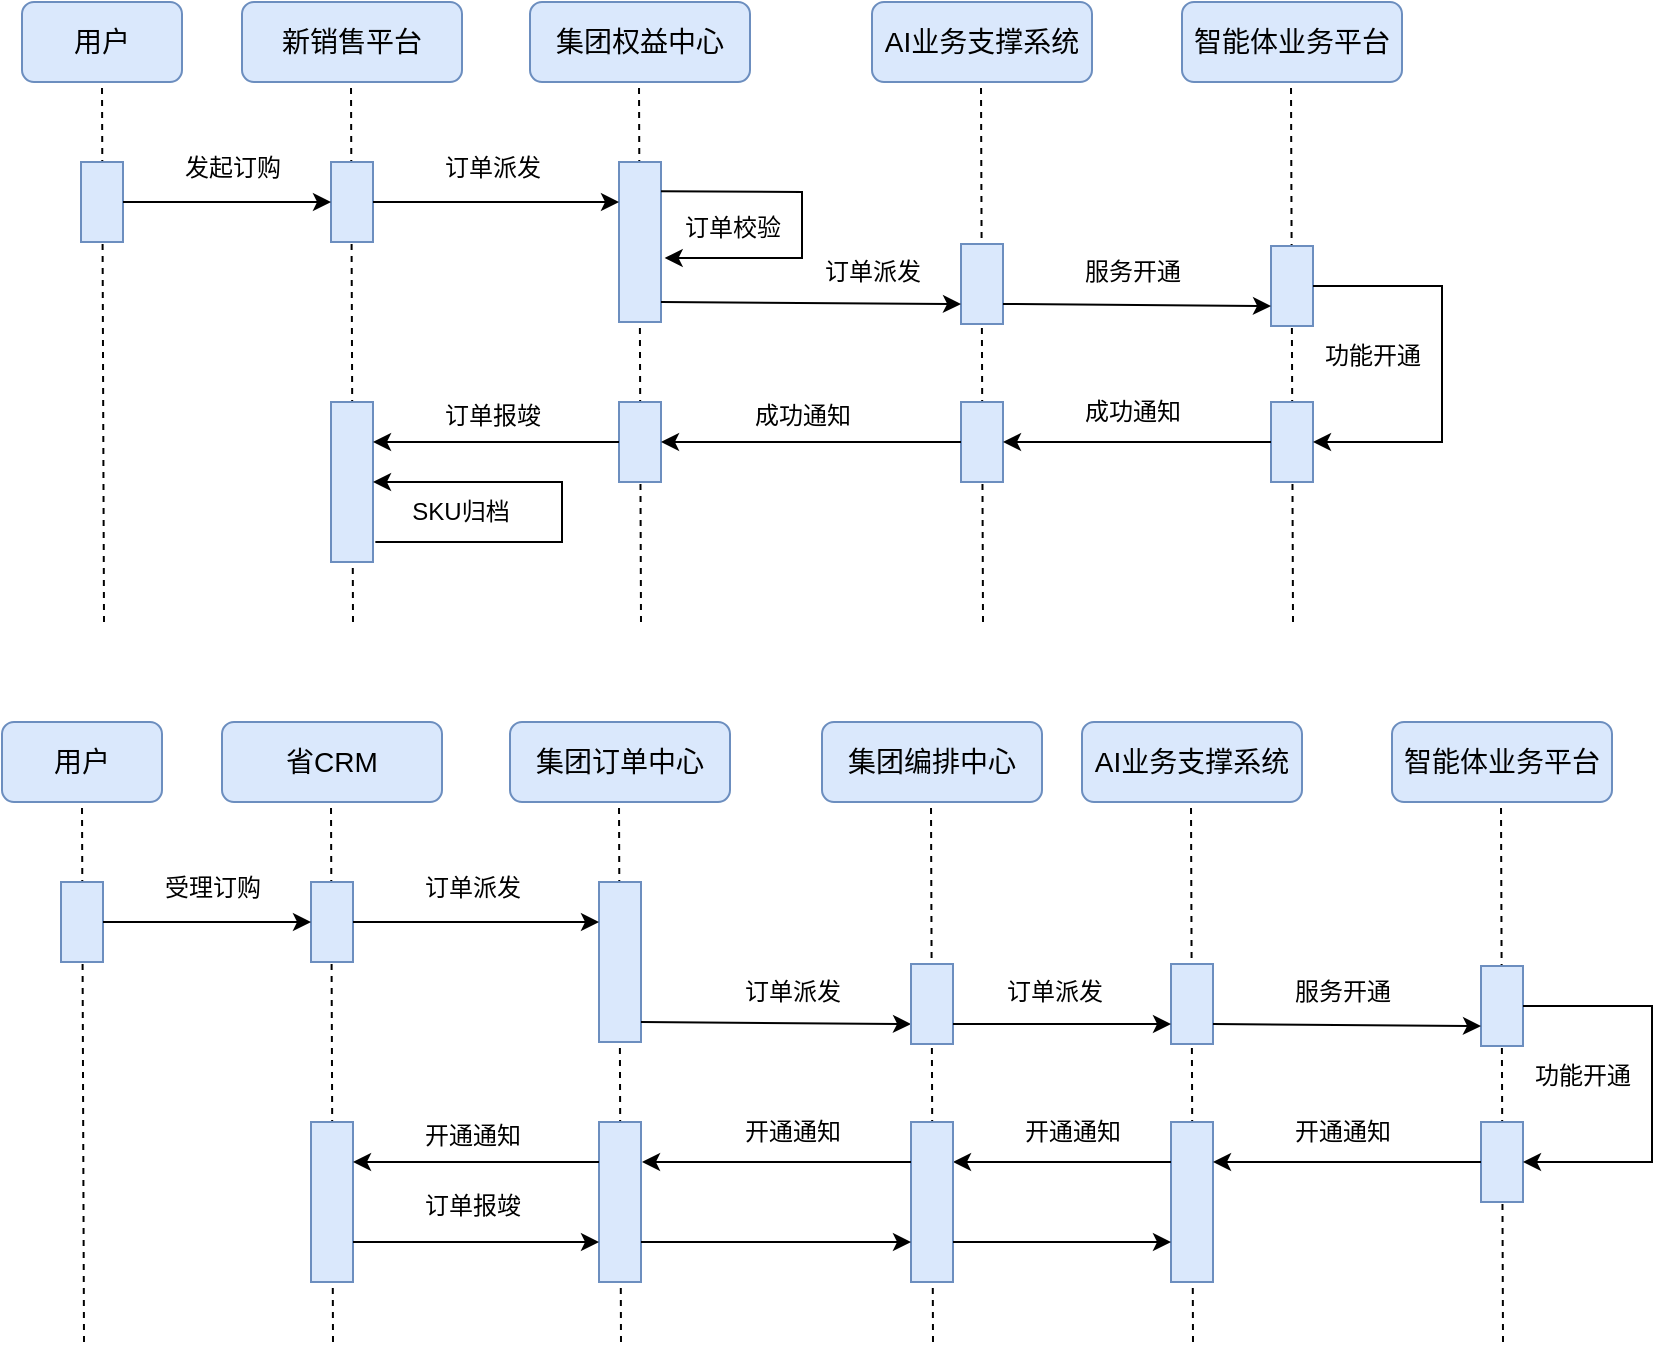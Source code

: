 <mxfile version="24.7.17">
  <diagram name="第 1 页" id="b0h1zRaE-A1s9AApytFO">
    <mxGraphModel dx="946" dy="627" grid="1" gridSize="10" guides="1" tooltips="1" connect="1" arrows="1" fold="1" page="1" pageScale="1" pageWidth="827" pageHeight="1169" math="0" shadow="0">
      <root>
        <mxCell id="0" />
        <mxCell id="1" parent="0" />
        <mxCell id="w9dNQzeAhyxX96FawgqJ-21" value="" style="endArrow=none;dashed=1;html=1;rounded=0;entryX=0.5;entryY=1;entryDx=0;entryDy=0;" edge="1" parent="1">
          <mxGeometry width="50" height="50" relative="1" as="geometry">
            <mxPoint x="685.5" y="470" as="sourcePoint" />
            <mxPoint x="684.5" y="200" as="targetPoint" />
          </mxGeometry>
        </mxCell>
        <mxCell id="w9dNQzeAhyxX96FawgqJ-20" value="" style="endArrow=none;dashed=1;html=1;rounded=0;entryX=0.5;entryY=1;entryDx=0;entryDy=0;" edge="1" parent="1">
          <mxGeometry width="50" height="50" relative="1" as="geometry">
            <mxPoint x="530.5" y="470" as="sourcePoint" />
            <mxPoint x="529.5" y="200" as="targetPoint" />
          </mxGeometry>
        </mxCell>
        <mxCell id="w9dNQzeAhyxX96FawgqJ-19" value="" style="endArrow=none;dashed=1;html=1;rounded=0;entryX=0.5;entryY=1;entryDx=0;entryDy=0;" edge="1" parent="1">
          <mxGeometry width="50" height="50" relative="1" as="geometry">
            <mxPoint x="359.5" y="470" as="sourcePoint" />
            <mxPoint x="358.5" y="200" as="targetPoint" />
          </mxGeometry>
        </mxCell>
        <mxCell id="w9dNQzeAhyxX96FawgqJ-18" value="" style="endArrow=none;dashed=1;html=1;rounded=0;entryX=0.5;entryY=1;entryDx=0;entryDy=0;" edge="1" parent="1">
          <mxGeometry width="50" height="50" relative="1" as="geometry">
            <mxPoint x="215.5" y="470" as="sourcePoint" />
            <mxPoint x="214.5" y="200" as="targetPoint" />
          </mxGeometry>
        </mxCell>
        <mxCell id="w9dNQzeAhyxX96FawgqJ-17" value="" style="endArrow=none;dashed=1;html=1;rounded=0;entryX=0.5;entryY=1;entryDx=0;entryDy=0;" edge="1" parent="1" target="w9dNQzeAhyxX96FawgqJ-1">
          <mxGeometry width="50" height="50" relative="1" as="geometry">
            <mxPoint x="91" y="470" as="sourcePoint" />
            <mxPoint x="451" y="300" as="targetPoint" />
          </mxGeometry>
        </mxCell>
        <mxCell id="w9dNQzeAhyxX96FawgqJ-1" value="&lt;font style=&quot;font-size: 14px;&quot;&gt;用户&lt;/font&gt;" style="rounded=1;whiteSpace=wrap;html=1;fillColor=#dae8fc;strokeColor=#6c8ebf;" vertex="1" parent="1">
          <mxGeometry x="50" y="160" width="80" height="40" as="geometry" />
        </mxCell>
        <mxCell id="w9dNQzeAhyxX96FawgqJ-2" value="&lt;font style=&quot;font-size: 14px;&quot;&gt;新销售平台&lt;/font&gt;" style="rounded=1;whiteSpace=wrap;html=1;fillColor=#dae8fc;strokeColor=#6c8ebf;" vertex="1" parent="1">
          <mxGeometry x="160" y="160" width="110" height="40" as="geometry" />
        </mxCell>
        <mxCell id="w9dNQzeAhyxX96FawgqJ-4" value="&lt;font style=&quot;font-size: 14px;&quot;&gt;AI业务支撑系统&lt;/font&gt;" style="rounded=1;whiteSpace=wrap;html=1;fillColor=#dae8fc;strokeColor=#6c8ebf;" vertex="1" parent="1">
          <mxGeometry x="475" y="160" width="110" height="40" as="geometry" />
        </mxCell>
        <mxCell id="w9dNQzeAhyxX96FawgqJ-5" value="&lt;font style=&quot;font-size: 14px;&quot;&gt;集团权益中心&lt;/font&gt;" style="rounded=1;whiteSpace=wrap;html=1;fillColor=#dae8fc;strokeColor=#6c8ebf;" vertex="1" parent="1">
          <mxGeometry x="304" y="160" width="110" height="40" as="geometry" />
        </mxCell>
        <mxCell id="w9dNQzeAhyxX96FawgqJ-6" value="&lt;font style=&quot;font-size: 14px;&quot;&gt;智能体业务平台&lt;/font&gt;" style="rounded=1;whiteSpace=wrap;html=1;fillColor=#dae8fc;strokeColor=#6c8ebf;" vertex="1" parent="1">
          <mxGeometry x="630" y="160" width="110" height="40" as="geometry" />
        </mxCell>
        <mxCell id="w9dNQzeAhyxX96FawgqJ-7" value="" style="rounded=0;whiteSpace=wrap;html=1;fillColor=#dae8fc;strokeColor=#6c8ebf;" vertex="1" parent="1">
          <mxGeometry x="79.5" y="240" width="21" height="40" as="geometry" />
        </mxCell>
        <mxCell id="w9dNQzeAhyxX96FawgqJ-8" value="" style="rounded=0;whiteSpace=wrap;html=1;fillColor=#dae8fc;strokeColor=#6c8ebf;" vertex="1" parent="1">
          <mxGeometry x="204.5" y="240" width="21" height="40" as="geometry" />
        </mxCell>
        <mxCell id="w9dNQzeAhyxX96FawgqJ-9" value="" style="rounded=0;whiteSpace=wrap;html=1;fillColor=#dae8fc;strokeColor=#6c8ebf;" vertex="1" parent="1">
          <mxGeometry x="348.5" y="240" width="21" height="80" as="geometry" />
        </mxCell>
        <mxCell id="w9dNQzeAhyxX96FawgqJ-10" value="" style="rounded=0;whiteSpace=wrap;html=1;fillColor=#dae8fc;strokeColor=#6c8ebf;" vertex="1" parent="1">
          <mxGeometry x="519.5" y="281" width="21" height="40" as="geometry" />
        </mxCell>
        <mxCell id="w9dNQzeAhyxX96FawgqJ-12" value="" style="rounded=0;whiteSpace=wrap;html=1;fillColor=#dae8fc;strokeColor=#6c8ebf;" vertex="1" parent="1">
          <mxGeometry x="674.5" y="282" width="21" height="40" as="geometry" />
        </mxCell>
        <mxCell id="w9dNQzeAhyxX96FawgqJ-13" value="" style="rounded=0;whiteSpace=wrap;html=1;fillColor=#dae8fc;strokeColor=#6c8ebf;" vertex="1" parent="1">
          <mxGeometry x="674.5" y="360" width="21" height="40" as="geometry" />
        </mxCell>
        <mxCell id="w9dNQzeAhyxX96FawgqJ-14" value="" style="rounded=0;whiteSpace=wrap;html=1;fillColor=#dae8fc;strokeColor=#6c8ebf;" vertex="1" parent="1">
          <mxGeometry x="519.5" y="360" width="21" height="40" as="geometry" />
        </mxCell>
        <mxCell id="w9dNQzeAhyxX96FawgqJ-15" value="" style="rounded=0;whiteSpace=wrap;html=1;fillColor=#dae8fc;strokeColor=#6c8ebf;" vertex="1" parent="1">
          <mxGeometry x="348.5" y="360" width="21" height="40" as="geometry" />
        </mxCell>
        <mxCell id="w9dNQzeAhyxX96FawgqJ-16" value="" style="rounded=0;whiteSpace=wrap;html=1;fillColor=#dae8fc;strokeColor=#6c8ebf;" vertex="1" parent="1">
          <mxGeometry x="204.5" y="360" width="21" height="80" as="geometry" />
        </mxCell>
        <mxCell id="w9dNQzeAhyxX96FawgqJ-22" value="" style="endArrow=classic;html=1;rounded=0;exitX=1;exitY=0.5;exitDx=0;exitDy=0;entryX=0;entryY=0.5;entryDx=0;entryDy=0;" edge="1" parent="1" source="w9dNQzeAhyxX96FawgqJ-7" target="w9dNQzeAhyxX96FawgqJ-8">
          <mxGeometry width="50" height="50" relative="1" as="geometry">
            <mxPoint x="390" y="350" as="sourcePoint" />
            <mxPoint x="160" y="310" as="targetPoint" />
          </mxGeometry>
        </mxCell>
        <mxCell id="w9dNQzeAhyxX96FawgqJ-23" value="发起订购" style="text;html=1;align=center;verticalAlign=middle;resizable=0;points=[];autosize=1;strokeColor=none;fillColor=none;" vertex="1" parent="1">
          <mxGeometry x="120" y="228" width="70" height="30" as="geometry" />
        </mxCell>
        <mxCell id="w9dNQzeAhyxX96FawgqJ-24" value="" style="endArrow=classic;html=1;rounded=0;exitX=1;exitY=0.5;exitDx=0;exitDy=0;entryX=0;entryY=0.25;entryDx=0;entryDy=0;" edge="1" parent="1" source="w9dNQzeAhyxX96FawgqJ-8" target="w9dNQzeAhyxX96FawgqJ-9">
          <mxGeometry width="50" height="50" relative="1" as="geometry">
            <mxPoint x="390" y="350" as="sourcePoint" />
            <mxPoint x="440" y="300" as="targetPoint" />
          </mxGeometry>
        </mxCell>
        <mxCell id="w9dNQzeAhyxX96FawgqJ-25" value="订单派发" style="text;html=1;align=center;verticalAlign=middle;resizable=0;points=[];autosize=1;strokeColor=none;fillColor=none;" vertex="1" parent="1">
          <mxGeometry x="250" y="228" width="70" height="30" as="geometry" />
        </mxCell>
        <mxCell id="w9dNQzeAhyxX96FawgqJ-26" value="" style="endArrow=classic;html=1;rounded=0;exitX=1;exitY=0.25;exitDx=0;exitDy=0;entryX=1.087;entryY=0.6;entryDx=0;entryDy=0;entryPerimeter=0;" edge="1" parent="1" target="w9dNQzeAhyxX96FawgqJ-9">
          <mxGeometry width="50" height="50" relative="1" as="geometry">
            <mxPoint x="369.5" y="254.68" as="sourcePoint" />
            <mxPoint x="470" y="270" as="targetPoint" />
            <Array as="points">
              <mxPoint x="440" y="255" />
              <mxPoint x="440" y="288" />
            </Array>
          </mxGeometry>
        </mxCell>
        <mxCell id="w9dNQzeAhyxX96FawgqJ-27" value="订单校验" style="text;html=1;align=center;verticalAlign=middle;resizable=0;points=[];autosize=1;strokeColor=none;fillColor=none;" vertex="1" parent="1">
          <mxGeometry x="369.5" y="258" width="70" height="30" as="geometry" />
        </mxCell>
        <mxCell id="w9dNQzeAhyxX96FawgqJ-28" value="订单派发" style="text;html=1;align=center;verticalAlign=middle;resizable=0;points=[];autosize=1;strokeColor=none;fillColor=none;" vertex="1" parent="1">
          <mxGeometry x="439.5" y="280" width="70" height="30" as="geometry" />
        </mxCell>
        <mxCell id="w9dNQzeAhyxX96FawgqJ-29" value="" style="endArrow=classic;html=1;rounded=0;exitX=1;exitY=0.5;exitDx=0;exitDy=0;entryX=0;entryY=0.75;entryDx=0;entryDy=0;" edge="1" parent="1" target="w9dNQzeAhyxX96FawgqJ-10">
          <mxGeometry width="50" height="50" relative="1" as="geometry">
            <mxPoint x="369.5" y="310" as="sourcePoint" />
            <mxPoint x="492.5" y="310" as="targetPoint" />
          </mxGeometry>
        </mxCell>
        <mxCell id="w9dNQzeAhyxX96FawgqJ-31" value="" style="endArrow=classic;html=1;rounded=0;entryX=0;entryY=0.75;entryDx=0;entryDy=0;exitX=1;exitY=0.75;exitDx=0;exitDy=0;" edge="1" parent="1" source="w9dNQzeAhyxX96FawgqJ-10" target="w9dNQzeAhyxX96FawgqJ-12">
          <mxGeometry width="50" height="50" relative="1" as="geometry">
            <mxPoint x="575" y="310" as="sourcePoint" />
            <mxPoint x="710" y="311" as="targetPoint" />
          </mxGeometry>
        </mxCell>
        <mxCell id="w9dNQzeAhyxX96FawgqJ-32" value="服务开通" style="text;html=1;align=center;verticalAlign=middle;resizable=0;points=[];autosize=1;strokeColor=none;fillColor=none;" vertex="1" parent="1">
          <mxGeometry x="570" y="280" width="70" height="30" as="geometry" />
        </mxCell>
        <mxCell id="w9dNQzeAhyxX96FawgqJ-33" value="" style="endArrow=classic;html=1;rounded=0;exitX=1;exitY=0.5;exitDx=0;exitDy=0;entryX=1;entryY=0.5;entryDx=0;entryDy=0;" edge="1" parent="1" source="w9dNQzeAhyxX96FawgqJ-12" target="w9dNQzeAhyxX96FawgqJ-13">
          <mxGeometry width="50" height="50" relative="1" as="geometry">
            <mxPoint x="720" y="340" as="sourcePoint" />
            <mxPoint x="720" y="400" as="targetPoint" />
            <Array as="points">
              <mxPoint x="760" y="302" />
              <mxPoint x="760" y="380" />
            </Array>
          </mxGeometry>
        </mxCell>
        <mxCell id="w9dNQzeAhyxX96FawgqJ-34" value="功能开通" style="text;html=1;align=center;verticalAlign=middle;resizable=0;points=[];autosize=1;strokeColor=none;fillColor=none;" vertex="1" parent="1">
          <mxGeometry x="690" y="322" width="70" height="30" as="geometry" />
        </mxCell>
        <mxCell id="w9dNQzeAhyxX96FawgqJ-35" value="" style="endArrow=classic;html=1;rounded=0;exitX=0;exitY=0.5;exitDx=0;exitDy=0;entryX=1;entryY=0.5;entryDx=0;entryDy=0;" edge="1" parent="1" source="w9dNQzeAhyxX96FawgqJ-13" target="w9dNQzeAhyxX96FawgqJ-14">
          <mxGeometry width="50" height="50" relative="1" as="geometry">
            <mxPoint x="390" y="350" as="sourcePoint" />
            <mxPoint x="440" y="300" as="targetPoint" />
          </mxGeometry>
        </mxCell>
        <mxCell id="w9dNQzeAhyxX96FawgqJ-36" value="成功通知" style="text;html=1;align=center;verticalAlign=middle;resizable=0;points=[];autosize=1;strokeColor=none;fillColor=none;" vertex="1" parent="1">
          <mxGeometry x="570" y="350" width="70" height="30" as="geometry" />
        </mxCell>
        <mxCell id="w9dNQzeAhyxX96FawgqJ-37" value="" style="endArrow=classic;html=1;rounded=0;exitX=0;exitY=0.5;exitDx=0;exitDy=0;entryX=1;entryY=0.5;entryDx=0;entryDy=0;" edge="1" parent="1" source="w9dNQzeAhyxX96FawgqJ-14" target="w9dNQzeAhyxX96FawgqJ-15">
          <mxGeometry width="50" height="50" relative="1" as="geometry">
            <mxPoint x="503.5" y="380" as="sourcePoint" />
            <mxPoint x="400" y="400" as="targetPoint" />
          </mxGeometry>
        </mxCell>
        <mxCell id="w9dNQzeAhyxX96FawgqJ-38" value="成功通知" style="text;html=1;align=center;verticalAlign=middle;resizable=0;points=[];autosize=1;strokeColor=none;fillColor=none;" vertex="1" parent="1">
          <mxGeometry x="405" y="352" width="70" height="30" as="geometry" />
        </mxCell>
        <mxCell id="w9dNQzeAhyxX96FawgqJ-39" value="" style="endArrow=classic;html=1;rounded=0;exitX=0;exitY=0.5;exitDx=0;exitDy=0;entryX=1;entryY=0.25;entryDx=0;entryDy=0;" edge="1" parent="1" source="w9dNQzeAhyxX96FawgqJ-15" target="w9dNQzeAhyxX96FawgqJ-16">
          <mxGeometry width="50" height="50" relative="1" as="geometry">
            <mxPoint x="338.5" y="382" as="sourcePoint" />
            <mxPoint x="204.5" y="382" as="targetPoint" />
          </mxGeometry>
        </mxCell>
        <mxCell id="w9dNQzeAhyxX96FawgqJ-40" value="订单报竣" style="text;html=1;align=center;verticalAlign=middle;resizable=0;points=[];autosize=1;strokeColor=none;fillColor=none;" vertex="1" parent="1">
          <mxGeometry x="250" y="352" width="70" height="30" as="geometry" />
        </mxCell>
        <mxCell id="w9dNQzeAhyxX96FawgqJ-42" value="" style="endArrow=classic;html=1;rounded=0;exitX=1.056;exitY=0.875;exitDx=0;exitDy=0;exitPerimeter=0;entryX=1;entryY=0.5;entryDx=0;entryDy=0;" edge="1" parent="1" source="w9dNQzeAhyxX96FawgqJ-16" target="w9dNQzeAhyxX96FawgqJ-16">
          <mxGeometry width="50" height="50" relative="1" as="geometry">
            <mxPoint x="390" y="350" as="sourcePoint" />
            <mxPoint x="240" y="400" as="targetPoint" />
            <Array as="points">
              <mxPoint x="320" y="430" />
              <mxPoint x="320" y="400" />
            </Array>
          </mxGeometry>
        </mxCell>
        <mxCell id="w9dNQzeAhyxX96FawgqJ-43" value="SKU归档" style="text;html=1;align=center;verticalAlign=middle;resizable=0;points=[];autosize=1;strokeColor=none;fillColor=none;" vertex="1" parent="1">
          <mxGeometry x="234" y="400" width="70" height="30" as="geometry" />
        </mxCell>
        <mxCell id="w9dNQzeAhyxX96FawgqJ-45" value="" style="endArrow=none;dashed=1;html=1;rounded=0;entryX=0.5;entryY=1;entryDx=0;entryDy=0;" edge="1" parent="1">
          <mxGeometry width="50" height="50" relative="1" as="geometry">
            <mxPoint x="790.5" y="830" as="sourcePoint" />
            <mxPoint x="789.5" y="560" as="targetPoint" />
          </mxGeometry>
        </mxCell>
        <mxCell id="w9dNQzeAhyxX96FawgqJ-46" value="" style="endArrow=none;dashed=1;html=1;rounded=0;entryX=0.5;entryY=1;entryDx=0;entryDy=0;" edge="1" parent="1">
          <mxGeometry width="50" height="50" relative="1" as="geometry">
            <mxPoint x="635.5" y="830" as="sourcePoint" />
            <mxPoint x="634.5" y="560" as="targetPoint" />
          </mxGeometry>
        </mxCell>
        <mxCell id="w9dNQzeAhyxX96FawgqJ-47" value="" style="endArrow=none;dashed=1;html=1;rounded=0;entryX=0.5;entryY=1;entryDx=0;entryDy=0;" edge="1" parent="1">
          <mxGeometry width="50" height="50" relative="1" as="geometry">
            <mxPoint x="349.5" y="830" as="sourcePoint" />
            <mxPoint x="348.5" y="560" as="targetPoint" />
          </mxGeometry>
        </mxCell>
        <mxCell id="w9dNQzeAhyxX96FawgqJ-48" value="" style="endArrow=none;dashed=1;html=1;rounded=0;entryX=0.5;entryY=1;entryDx=0;entryDy=0;" edge="1" parent="1">
          <mxGeometry width="50" height="50" relative="1" as="geometry">
            <mxPoint x="205.5" y="830" as="sourcePoint" />
            <mxPoint x="204.5" y="560" as="targetPoint" />
          </mxGeometry>
        </mxCell>
        <mxCell id="w9dNQzeAhyxX96FawgqJ-49" value="" style="endArrow=none;dashed=1;html=1;rounded=0;entryX=0.5;entryY=1;entryDx=0;entryDy=0;" edge="1" parent="1" target="w9dNQzeAhyxX96FawgqJ-50">
          <mxGeometry width="50" height="50" relative="1" as="geometry">
            <mxPoint x="81" y="830" as="sourcePoint" />
            <mxPoint x="441" y="660" as="targetPoint" />
          </mxGeometry>
        </mxCell>
        <mxCell id="w9dNQzeAhyxX96FawgqJ-50" value="&lt;font style=&quot;font-size: 14px;&quot;&gt;用户&lt;/font&gt;" style="rounded=1;whiteSpace=wrap;html=1;fillColor=#dae8fc;strokeColor=#6c8ebf;" vertex="1" parent="1">
          <mxGeometry x="40" y="520" width="80" height="40" as="geometry" />
        </mxCell>
        <mxCell id="w9dNQzeAhyxX96FawgqJ-51" value="&lt;font style=&quot;font-size: 14px;&quot;&gt;省CRM&lt;/font&gt;" style="rounded=1;whiteSpace=wrap;html=1;fillColor=#dae8fc;strokeColor=#6c8ebf;" vertex="1" parent="1">
          <mxGeometry x="150" y="520" width="110" height="40" as="geometry" />
        </mxCell>
        <mxCell id="w9dNQzeAhyxX96FawgqJ-52" value="&lt;font style=&quot;font-size: 14px;&quot;&gt;AI业务支撑系统&lt;/font&gt;" style="rounded=1;whiteSpace=wrap;html=1;fillColor=#dae8fc;strokeColor=#6c8ebf;" vertex="1" parent="1">
          <mxGeometry x="580" y="520" width="110" height="40" as="geometry" />
        </mxCell>
        <mxCell id="w9dNQzeAhyxX96FawgqJ-53" value="&lt;font style=&quot;font-size: 14px;&quot;&gt;集团订单中心&lt;/font&gt;" style="rounded=1;whiteSpace=wrap;html=1;fillColor=#dae8fc;strokeColor=#6c8ebf;" vertex="1" parent="1">
          <mxGeometry x="294" y="520" width="110" height="40" as="geometry" />
        </mxCell>
        <mxCell id="w9dNQzeAhyxX96FawgqJ-54" value="&lt;font style=&quot;font-size: 14px;&quot;&gt;智能体业务平台&lt;/font&gt;" style="rounded=1;whiteSpace=wrap;html=1;fillColor=#dae8fc;strokeColor=#6c8ebf;" vertex="1" parent="1">
          <mxGeometry x="735" y="520" width="110" height="40" as="geometry" />
        </mxCell>
        <mxCell id="w9dNQzeAhyxX96FawgqJ-55" value="" style="rounded=0;whiteSpace=wrap;html=1;fillColor=#dae8fc;strokeColor=#6c8ebf;" vertex="1" parent="1">
          <mxGeometry x="69.5" y="600" width="21" height="40" as="geometry" />
        </mxCell>
        <mxCell id="w9dNQzeAhyxX96FawgqJ-56" value="" style="rounded=0;whiteSpace=wrap;html=1;fillColor=#dae8fc;strokeColor=#6c8ebf;" vertex="1" parent="1">
          <mxGeometry x="194.5" y="600" width="21" height="40" as="geometry" />
        </mxCell>
        <mxCell id="w9dNQzeAhyxX96FawgqJ-57" value="" style="rounded=0;whiteSpace=wrap;html=1;fillColor=#dae8fc;strokeColor=#6c8ebf;" vertex="1" parent="1">
          <mxGeometry x="338.5" y="600" width="21" height="80" as="geometry" />
        </mxCell>
        <mxCell id="w9dNQzeAhyxX96FawgqJ-58" value="" style="rounded=0;whiteSpace=wrap;html=1;fillColor=#dae8fc;strokeColor=#6c8ebf;" vertex="1" parent="1">
          <mxGeometry x="624.5" y="641" width="21" height="40" as="geometry" />
        </mxCell>
        <mxCell id="w9dNQzeAhyxX96FawgqJ-59" value="" style="rounded=0;whiteSpace=wrap;html=1;fillColor=#dae8fc;strokeColor=#6c8ebf;" vertex="1" parent="1">
          <mxGeometry x="779.5" y="642" width="21" height="40" as="geometry" />
        </mxCell>
        <mxCell id="w9dNQzeAhyxX96FawgqJ-60" value="" style="rounded=0;whiteSpace=wrap;html=1;fillColor=#dae8fc;strokeColor=#6c8ebf;" vertex="1" parent="1">
          <mxGeometry x="779.5" y="720" width="21" height="40" as="geometry" />
        </mxCell>
        <mxCell id="w9dNQzeAhyxX96FawgqJ-61" value="" style="rounded=0;whiteSpace=wrap;html=1;fillColor=#dae8fc;strokeColor=#6c8ebf;" vertex="1" parent="1">
          <mxGeometry x="624.5" y="720" width="21" height="80" as="geometry" />
        </mxCell>
        <mxCell id="w9dNQzeAhyxX96FawgqJ-62" value="" style="rounded=0;whiteSpace=wrap;html=1;fillColor=#dae8fc;strokeColor=#6c8ebf;" vertex="1" parent="1">
          <mxGeometry x="338.5" y="720" width="21" height="80" as="geometry" />
        </mxCell>
        <mxCell id="w9dNQzeAhyxX96FawgqJ-63" value="" style="rounded=0;whiteSpace=wrap;html=1;fillColor=#dae8fc;strokeColor=#6c8ebf;" vertex="1" parent="1">
          <mxGeometry x="194.5" y="720" width="21" height="80" as="geometry" />
        </mxCell>
        <mxCell id="w9dNQzeAhyxX96FawgqJ-64" value="" style="endArrow=classic;html=1;rounded=0;exitX=1;exitY=0.5;exitDx=0;exitDy=0;entryX=0;entryY=0.5;entryDx=0;entryDy=0;" edge="1" parent="1" source="w9dNQzeAhyxX96FawgqJ-55" target="w9dNQzeAhyxX96FawgqJ-56">
          <mxGeometry width="50" height="50" relative="1" as="geometry">
            <mxPoint x="380" y="710" as="sourcePoint" />
            <mxPoint x="150" y="670" as="targetPoint" />
          </mxGeometry>
        </mxCell>
        <mxCell id="w9dNQzeAhyxX96FawgqJ-65" value="受理订购" style="text;html=1;align=center;verticalAlign=middle;resizable=0;points=[];autosize=1;strokeColor=none;fillColor=none;" vertex="1" parent="1">
          <mxGeometry x="110" y="588" width="70" height="30" as="geometry" />
        </mxCell>
        <mxCell id="w9dNQzeAhyxX96FawgqJ-66" value="" style="endArrow=classic;html=1;rounded=0;exitX=1;exitY=0.5;exitDx=0;exitDy=0;entryX=0;entryY=0.25;entryDx=0;entryDy=0;" edge="1" parent="1" source="w9dNQzeAhyxX96FawgqJ-56" target="w9dNQzeAhyxX96FawgqJ-57">
          <mxGeometry width="50" height="50" relative="1" as="geometry">
            <mxPoint x="380" y="710" as="sourcePoint" />
            <mxPoint x="430" y="660" as="targetPoint" />
          </mxGeometry>
        </mxCell>
        <mxCell id="w9dNQzeAhyxX96FawgqJ-67" value="订单派发" style="text;html=1;align=center;verticalAlign=middle;resizable=0;points=[];autosize=1;strokeColor=none;fillColor=none;" vertex="1" parent="1">
          <mxGeometry x="240" y="588" width="70" height="30" as="geometry" />
        </mxCell>
        <mxCell id="w9dNQzeAhyxX96FawgqJ-70" value="订单派发" style="text;html=1;align=center;verticalAlign=middle;resizable=0;points=[];autosize=1;strokeColor=none;fillColor=none;" vertex="1" parent="1">
          <mxGeometry x="400" y="640" width="70" height="30" as="geometry" />
        </mxCell>
        <mxCell id="w9dNQzeAhyxX96FawgqJ-71" value="" style="endArrow=classic;html=1;rounded=0;exitX=1;exitY=0.5;exitDx=0;exitDy=0;entryX=0;entryY=0.75;entryDx=0;entryDy=0;" edge="1" parent="1" target="w9dNQzeAhyxX96FawgqJ-91">
          <mxGeometry width="50" height="50" relative="1" as="geometry">
            <mxPoint x="359.5" y="670" as="sourcePoint" />
            <mxPoint x="482.5" y="670" as="targetPoint" />
          </mxGeometry>
        </mxCell>
        <mxCell id="w9dNQzeAhyxX96FawgqJ-72" value="" style="endArrow=classic;html=1;rounded=0;entryX=0;entryY=0.75;entryDx=0;entryDy=0;exitX=1;exitY=0.75;exitDx=0;exitDy=0;" edge="1" parent="1" source="w9dNQzeAhyxX96FawgqJ-58" target="w9dNQzeAhyxX96FawgqJ-59">
          <mxGeometry width="50" height="50" relative="1" as="geometry">
            <mxPoint x="680" y="670" as="sourcePoint" />
            <mxPoint x="815" y="671" as="targetPoint" />
          </mxGeometry>
        </mxCell>
        <mxCell id="w9dNQzeAhyxX96FawgqJ-73" value="服务开通" style="text;html=1;align=center;verticalAlign=middle;resizable=0;points=[];autosize=1;strokeColor=none;fillColor=none;" vertex="1" parent="1">
          <mxGeometry x="675" y="640" width="70" height="30" as="geometry" />
        </mxCell>
        <mxCell id="w9dNQzeAhyxX96FawgqJ-74" value="" style="endArrow=classic;html=1;rounded=0;exitX=1;exitY=0.5;exitDx=0;exitDy=0;entryX=1;entryY=0.5;entryDx=0;entryDy=0;" edge="1" parent="1" source="w9dNQzeAhyxX96FawgqJ-59" target="w9dNQzeAhyxX96FawgqJ-60">
          <mxGeometry width="50" height="50" relative="1" as="geometry">
            <mxPoint x="825" y="700" as="sourcePoint" />
            <mxPoint x="825" y="760" as="targetPoint" />
            <Array as="points">
              <mxPoint x="865" y="662" />
              <mxPoint x="865" y="740" />
            </Array>
          </mxGeometry>
        </mxCell>
        <mxCell id="w9dNQzeAhyxX96FawgqJ-75" value="功能开通" style="text;html=1;align=center;verticalAlign=middle;resizable=0;points=[];autosize=1;strokeColor=none;fillColor=none;" vertex="1" parent="1">
          <mxGeometry x="795" y="682" width="70" height="30" as="geometry" />
        </mxCell>
        <mxCell id="w9dNQzeAhyxX96FawgqJ-76" value="" style="endArrow=classic;html=1;rounded=0;exitX=0;exitY=0.5;exitDx=0;exitDy=0;entryX=1;entryY=0.25;entryDx=0;entryDy=0;" edge="1" parent="1" source="w9dNQzeAhyxX96FawgqJ-60" target="w9dNQzeAhyxX96FawgqJ-61">
          <mxGeometry width="50" height="50" relative="1" as="geometry">
            <mxPoint x="495" y="710" as="sourcePoint" />
            <mxPoint x="545" y="660" as="targetPoint" />
          </mxGeometry>
        </mxCell>
        <mxCell id="w9dNQzeAhyxX96FawgqJ-77" value="开通通知" style="text;html=1;align=center;verticalAlign=middle;resizable=0;points=[];autosize=1;strokeColor=none;fillColor=none;" vertex="1" parent="1">
          <mxGeometry x="675" y="710" width="70" height="30" as="geometry" />
        </mxCell>
        <mxCell id="w9dNQzeAhyxX96FawgqJ-78" value="" style="endArrow=classic;html=1;rounded=0;exitX=0;exitY=0.25;exitDx=0;exitDy=0;entryX=1;entryY=0.25;entryDx=0;entryDy=0;" edge="1" parent="1" source="w9dNQzeAhyxX96FawgqJ-61" target="w9dNQzeAhyxX96FawgqJ-92">
          <mxGeometry width="50" height="50" relative="1" as="geometry">
            <mxPoint x="493.5" y="740" as="sourcePoint" />
            <mxPoint x="390" y="760" as="targetPoint" />
          </mxGeometry>
        </mxCell>
        <mxCell id="w9dNQzeAhyxX96FawgqJ-79" value="开通通知" style="text;html=1;align=center;verticalAlign=middle;resizable=0;points=[];autosize=1;strokeColor=none;fillColor=none;" vertex="1" parent="1">
          <mxGeometry x="540" y="710" width="70" height="30" as="geometry" />
        </mxCell>
        <mxCell id="w9dNQzeAhyxX96FawgqJ-80" value="" style="endArrow=classic;html=1;rounded=0;exitX=0;exitY=0.25;exitDx=0;exitDy=0;entryX=1;entryY=0.25;entryDx=0;entryDy=0;" edge="1" parent="1" source="w9dNQzeAhyxX96FawgqJ-62" target="w9dNQzeAhyxX96FawgqJ-63">
          <mxGeometry width="50" height="50" relative="1" as="geometry">
            <mxPoint x="328.5" y="742" as="sourcePoint" />
            <mxPoint x="194.5" y="742" as="targetPoint" />
          </mxGeometry>
        </mxCell>
        <mxCell id="w9dNQzeAhyxX96FawgqJ-81" value="开通通知" style="text;html=1;align=center;verticalAlign=middle;resizable=0;points=[];autosize=1;strokeColor=none;fillColor=none;" vertex="1" parent="1">
          <mxGeometry x="240" y="712" width="70" height="30" as="geometry" />
        </mxCell>
        <mxCell id="w9dNQzeAhyxX96FawgqJ-89" value="&lt;font style=&quot;font-size: 14px;&quot;&gt;集团编排中心&lt;/font&gt;" style="rounded=1;whiteSpace=wrap;html=1;fillColor=#dae8fc;strokeColor=#6c8ebf;" vertex="1" parent="1">
          <mxGeometry x="450" y="520" width="110" height="40" as="geometry" />
        </mxCell>
        <mxCell id="w9dNQzeAhyxX96FawgqJ-90" value="" style="endArrow=none;dashed=1;html=1;rounded=0;entryX=0.5;entryY=1;entryDx=0;entryDy=0;" edge="1" parent="1">
          <mxGeometry width="50" height="50" relative="1" as="geometry">
            <mxPoint x="505.5" y="830" as="sourcePoint" />
            <mxPoint x="504.5" y="560" as="targetPoint" />
          </mxGeometry>
        </mxCell>
        <mxCell id="w9dNQzeAhyxX96FawgqJ-91" value="" style="rounded=0;whiteSpace=wrap;html=1;fillColor=#dae8fc;strokeColor=#6c8ebf;" vertex="1" parent="1">
          <mxGeometry x="494.5" y="641" width="21" height="40" as="geometry" />
        </mxCell>
        <mxCell id="w9dNQzeAhyxX96FawgqJ-92" value="" style="rounded=0;whiteSpace=wrap;html=1;fillColor=#dae8fc;strokeColor=#6c8ebf;" vertex="1" parent="1">
          <mxGeometry x="494.5" y="720" width="21" height="80" as="geometry" />
        </mxCell>
        <mxCell id="w9dNQzeAhyxX96FawgqJ-93" value="" style="endArrow=classic;html=1;rounded=0;exitX=1;exitY=0.75;exitDx=0;exitDy=0;entryX=0;entryY=0.75;entryDx=0;entryDy=0;" edge="1" parent="1" source="w9dNQzeAhyxX96FawgqJ-91" target="w9dNQzeAhyxX96FawgqJ-58">
          <mxGeometry width="50" height="50" relative="1" as="geometry">
            <mxPoint x="560" y="690" as="sourcePoint" />
            <mxPoint x="640" y="700" as="targetPoint" />
          </mxGeometry>
        </mxCell>
        <mxCell id="w9dNQzeAhyxX96FawgqJ-94" value="订单派发" style="text;html=1;align=center;verticalAlign=middle;resizable=0;points=[];autosize=1;strokeColor=none;fillColor=none;" vertex="1" parent="1">
          <mxGeometry x="530.5" y="640" width="70" height="30" as="geometry" />
        </mxCell>
        <mxCell id="w9dNQzeAhyxX96FawgqJ-95" value="" style="endArrow=classic;html=1;rounded=0;exitX=0;exitY=0.25;exitDx=0;exitDy=0;" edge="1" parent="1" source="w9dNQzeAhyxX96FawgqJ-92">
          <mxGeometry width="50" height="50" relative="1" as="geometry">
            <mxPoint x="675" y="750" as="sourcePoint" />
            <mxPoint x="360" y="740" as="targetPoint" />
          </mxGeometry>
        </mxCell>
        <mxCell id="w9dNQzeAhyxX96FawgqJ-96" value="开通通知" style="text;html=1;align=center;verticalAlign=middle;resizable=0;points=[];autosize=1;strokeColor=none;fillColor=none;" vertex="1" parent="1">
          <mxGeometry x="400" y="710" width="70" height="30" as="geometry" />
        </mxCell>
        <mxCell id="w9dNQzeAhyxX96FawgqJ-145" value="" style="endArrow=classic;html=1;rounded=0;exitX=1;exitY=0.75;exitDx=0;exitDy=0;entryX=0;entryY=0.75;entryDx=0;entryDy=0;" edge="1" parent="1" source="w9dNQzeAhyxX96FawgqJ-63" target="w9dNQzeAhyxX96FawgqJ-62">
          <mxGeometry width="50" height="50" relative="1" as="geometry">
            <mxPoint x="460" y="690" as="sourcePoint" />
            <mxPoint x="510" y="640" as="targetPoint" />
          </mxGeometry>
        </mxCell>
        <mxCell id="w9dNQzeAhyxX96FawgqJ-146" value="订单报竣" style="text;html=1;align=center;verticalAlign=middle;resizable=0;points=[];autosize=1;strokeColor=none;fillColor=none;" vertex="1" parent="1">
          <mxGeometry x="240" y="747" width="70" height="30" as="geometry" />
        </mxCell>
        <mxCell id="w9dNQzeAhyxX96FawgqJ-148" value="" style="endArrow=classic;html=1;rounded=0;exitX=1;exitY=0.75;exitDx=0;exitDy=0;entryX=0;entryY=0.75;entryDx=0;entryDy=0;" edge="1" parent="1" source="w9dNQzeAhyxX96FawgqJ-62" target="w9dNQzeAhyxX96FawgqJ-92">
          <mxGeometry width="50" height="50" relative="1" as="geometry">
            <mxPoint x="378.5" y="790" as="sourcePoint" />
            <mxPoint x="501.5" y="790" as="targetPoint" />
          </mxGeometry>
        </mxCell>
        <mxCell id="w9dNQzeAhyxX96FawgqJ-149" value="" style="endArrow=classic;html=1;rounded=0;exitX=1;exitY=0.75;exitDx=0;exitDy=0;entryX=0;entryY=0.75;entryDx=0;entryDy=0;" edge="1" parent="1" source="w9dNQzeAhyxX96FawgqJ-92" target="w9dNQzeAhyxX96FawgqJ-61">
          <mxGeometry width="50" height="50" relative="1" as="geometry">
            <mxPoint x="236" y="800" as="sourcePoint" />
            <mxPoint x="359" y="800" as="targetPoint" />
          </mxGeometry>
        </mxCell>
      </root>
    </mxGraphModel>
  </diagram>
</mxfile>
